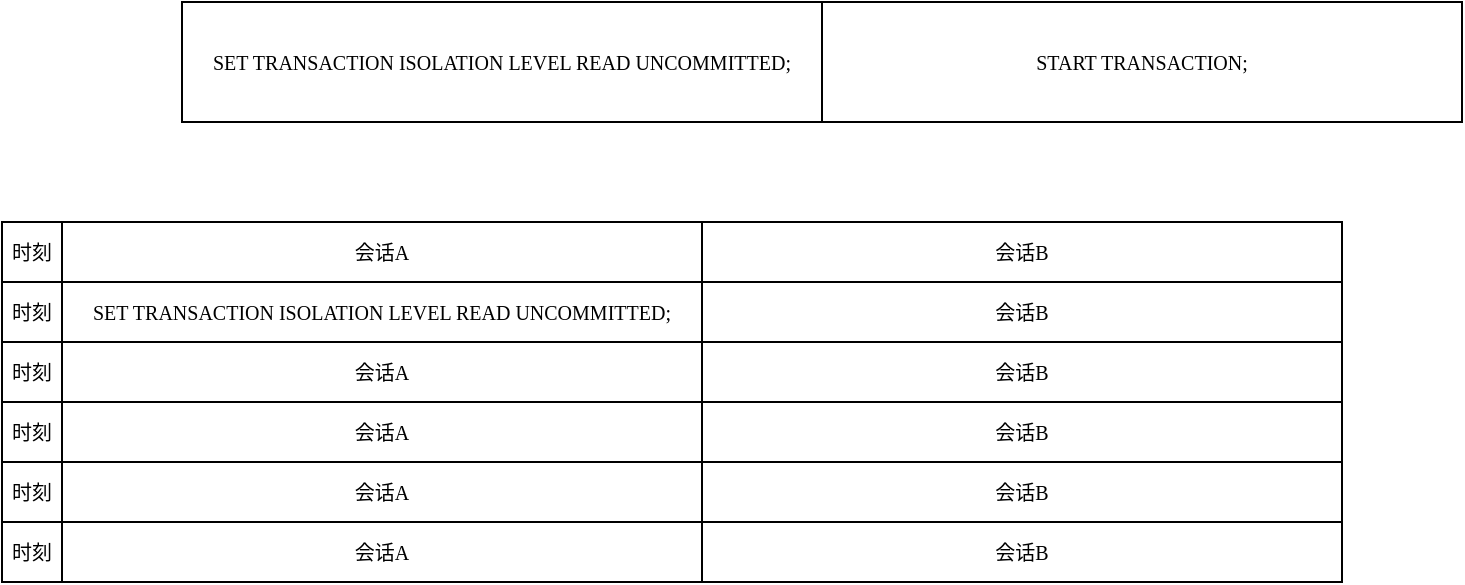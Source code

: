 <mxfile version="27.0.9">
  <diagram name="第 1 页" id="F2-SKgdABRe445PUrhpk">
    <mxGraphModel dx="984" dy="525" grid="1" gridSize="10" guides="1" tooltips="1" connect="1" arrows="1" fold="1" page="1" pageScale="1" pageWidth="3300" pageHeight="4681" math="0" shadow="0">
      <root>
        <mxCell id="0" />
        <mxCell id="1" parent="0" />
        <mxCell id="JD8Nl8c0ysSWvw6nPowg-1" value="会话A" style="rounded=0;whiteSpace=wrap;html=1;fontFamily=Verdana;fontSize=10;" parent="1" vertex="1">
          <mxGeometry x="580" y="380" width="320" height="30" as="geometry" />
        </mxCell>
        <mxCell id="JD8Nl8c0ysSWvw6nPowg-2" value="会话B" style="rounded=0;whiteSpace=wrap;html=1;fontFamily=Verdana;fontSize=10;" parent="1" vertex="1">
          <mxGeometry x="900" y="380" width="320" height="30" as="geometry" />
        </mxCell>
        <mxCell id="JD8Nl8c0ysSWvw6nPowg-3" value="时刻" style="whiteSpace=wrap;html=1;aspect=fixed;fontFamily=Verdana;fontSize=10;" parent="1" vertex="1">
          <mxGeometry x="550" y="380" width="30" height="30" as="geometry" />
        </mxCell>
        <mxCell id="JD8Nl8c0ysSWvw6nPowg-4" value="SET TRANSACTION ISOLATION LEVEL READ UNCOMMITTED;" style="rounded=0;whiteSpace=wrap;html=1;fontFamily=Verdana;fontSize=10;" parent="1" vertex="1">
          <mxGeometry x="640" y="270" width="320" height="60" as="geometry" />
        </mxCell>
        <mxCell id="JD8Nl8c0ysSWvw6nPowg-8" value="START TRANSACTION;" style="rounded=0;whiteSpace=wrap;html=1;fontFamily=Verdana;fontSize=10;" parent="1" vertex="1">
          <mxGeometry x="960" y="270" width="320" height="60" as="geometry" />
        </mxCell>
        <mxCell id="8KpNYx9_Xu6nkI2TWmH0-5" value="SET TRANSACTION ISOLATION LEVEL READ UNCOMMITTED;" style="rounded=0;whiteSpace=wrap;html=1;fontFamily=Verdana;fontSize=10;" vertex="1" parent="1">
          <mxGeometry x="580" y="410" width="320" height="30" as="geometry" />
        </mxCell>
        <mxCell id="8KpNYx9_Xu6nkI2TWmH0-6" value="会话B" style="rounded=0;whiteSpace=wrap;html=1;fontFamily=Verdana;fontSize=10;" vertex="1" parent="1">
          <mxGeometry x="900" y="410" width="320" height="30" as="geometry" />
        </mxCell>
        <mxCell id="8KpNYx9_Xu6nkI2TWmH0-7" value="时刻" style="whiteSpace=wrap;html=1;aspect=fixed;fontFamily=Verdana;fontSize=10;" vertex="1" parent="1">
          <mxGeometry x="550" y="410" width="30" height="30" as="geometry" />
        </mxCell>
        <mxCell id="8KpNYx9_Xu6nkI2TWmH0-8" value="会话A" style="rounded=0;whiteSpace=wrap;html=1;fontFamily=Verdana;fontSize=10;" vertex="1" parent="1">
          <mxGeometry x="580" y="440" width="320" height="30" as="geometry" />
        </mxCell>
        <mxCell id="8KpNYx9_Xu6nkI2TWmH0-9" value="会话B" style="rounded=0;whiteSpace=wrap;html=1;fontFamily=Verdana;fontSize=10;" vertex="1" parent="1">
          <mxGeometry x="900" y="440" width="320" height="30" as="geometry" />
        </mxCell>
        <mxCell id="8KpNYx9_Xu6nkI2TWmH0-10" value="时刻" style="whiteSpace=wrap;html=1;aspect=fixed;fontFamily=Verdana;fontSize=10;" vertex="1" parent="1">
          <mxGeometry x="550" y="440" width="30" height="30" as="geometry" />
        </mxCell>
        <mxCell id="8KpNYx9_Xu6nkI2TWmH0-11" value="会话A" style="rounded=0;whiteSpace=wrap;html=1;fontFamily=Verdana;fontSize=10;" vertex="1" parent="1">
          <mxGeometry x="580" y="470" width="320" height="30" as="geometry" />
        </mxCell>
        <mxCell id="8KpNYx9_Xu6nkI2TWmH0-12" value="会话B" style="rounded=0;whiteSpace=wrap;html=1;fontFamily=Verdana;fontSize=10;" vertex="1" parent="1">
          <mxGeometry x="900" y="470" width="320" height="30" as="geometry" />
        </mxCell>
        <mxCell id="8KpNYx9_Xu6nkI2TWmH0-13" value="时刻" style="whiteSpace=wrap;html=1;aspect=fixed;fontFamily=Verdana;fontSize=10;" vertex="1" parent="1">
          <mxGeometry x="550" y="470" width="30" height="30" as="geometry" />
        </mxCell>
        <mxCell id="8KpNYx9_Xu6nkI2TWmH0-14" value="会话A" style="rounded=0;whiteSpace=wrap;html=1;fontFamily=Verdana;fontSize=10;" vertex="1" parent="1">
          <mxGeometry x="580" y="500" width="320" height="30" as="geometry" />
        </mxCell>
        <mxCell id="8KpNYx9_Xu6nkI2TWmH0-15" value="会话B" style="rounded=0;whiteSpace=wrap;html=1;fontFamily=Verdana;fontSize=10;" vertex="1" parent="1">
          <mxGeometry x="900" y="500" width="320" height="30" as="geometry" />
        </mxCell>
        <mxCell id="8KpNYx9_Xu6nkI2TWmH0-16" value="时刻" style="whiteSpace=wrap;html=1;aspect=fixed;fontFamily=Verdana;fontSize=10;" vertex="1" parent="1">
          <mxGeometry x="550" y="500" width="30" height="30" as="geometry" />
        </mxCell>
        <mxCell id="8KpNYx9_Xu6nkI2TWmH0-17" value="会话A" style="rounded=0;whiteSpace=wrap;html=1;fontFamily=Verdana;fontSize=10;" vertex="1" parent="1">
          <mxGeometry x="580" y="530" width="320" height="30" as="geometry" />
        </mxCell>
        <mxCell id="8KpNYx9_Xu6nkI2TWmH0-18" value="会话B" style="rounded=0;whiteSpace=wrap;html=1;fontFamily=Verdana;fontSize=10;" vertex="1" parent="1">
          <mxGeometry x="900" y="530" width="320" height="30" as="geometry" />
        </mxCell>
        <mxCell id="8KpNYx9_Xu6nkI2TWmH0-19" value="时刻" style="whiteSpace=wrap;html=1;aspect=fixed;fontFamily=Verdana;fontSize=10;" vertex="1" parent="1">
          <mxGeometry x="550" y="530" width="30" height="30" as="geometry" />
        </mxCell>
      </root>
    </mxGraphModel>
  </diagram>
</mxfile>
